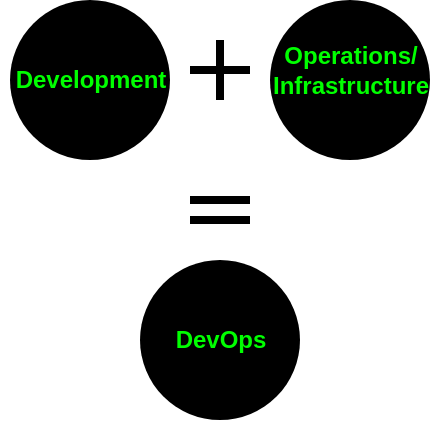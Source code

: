 <mxfile version="13.1.1" type="device"><diagram id="g7WrvKF74E2LplgCFigf" name="Page-1"><mxGraphModel dx="677" dy="331" grid="1" gridSize="10" guides="1" tooltips="1" connect="1" arrows="1" fold="1" page="1" pageScale="1" pageWidth="850" pageHeight="1100" math="0" shadow="0"><root><mxCell id="0"/><mxCell id="1" parent="0"/><mxCell id="Xo_XvwqaBluDw0RY3Ruc-4" value="" style="ellipse;whiteSpace=wrap;html=1;aspect=fixed;fillColor=#000000;strokeColor=none;fontColor=#ffffff;" vertex="1" parent="1"><mxGeometry x="220" y="260" width="80" height="80" as="geometry"/></mxCell><mxCell id="Xo_XvwqaBluDw0RY3Ruc-5" value="Development" style="text;html=1;resizable=0;autosize=1;align=center;verticalAlign=middle;points=[];rounded=0;strokeWidth=3;fontStyle=1;fontSize=12;labelBackgroundColor=none;labelBorderColor=none;fontColor=#00FF00;" vertex="1" parent="1"><mxGeometry x="215" y="290" width="90" height="20" as="geometry"/></mxCell><mxCell id="Xo_XvwqaBluDw0RY3Ruc-10" value="" style="ellipse;whiteSpace=wrap;html=1;aspect=fixed;fillColor=#000000;strokeColor=none;fontColor=#ffffff;" vertex="1" parent="1"><mxGeometry x="350" y="260" width="80" height="80" as="geometry"/></mxCell><mxCell id="Xo_XvwqaBluDw0RY3Ruc-11" value="Operations/&lt;br&gt;Infrastructure" style="text;html=1;resizable=0;autosize=1;align=center;verticalAlign=middle;points=[];rounded=0;strokeWidth=3;fontStyle=1;fontSize=12;labelBackgroundColor=none;labelBorderColor=none;fontColor=#00FF00;" vertex="1" parent="1"><mxGeometry x="345" y="280" width="90" height="30" as="geometry"/></mxCell><mxCell id="Xo_XvwqaBluDw0RY3Ruc-21" value="" style="group" vertex="1" connectable="0" parent="1"><mxGeometry x="310" y="280" width="30" height="30" as="geometry"/></mxCell><mxCell id="Xo_XvwqaBluDw0RY3Ruc-19" value="" style="endArrow=none;html=1;strokeWidth=4;fontSize=29;fontColor=#00FF00;" edge="1" parent="Xo_XvwqaBluDw0RY3Ruc-21"><mxGeometry width="50" height="50" relative="1" as="geometry"><mxPoint x="15" y="30" as="sourcePoint"/><mxPoint x="15" as="targetPoint"/></mxGeometry></mxCell><mxCell id="Xo_XvwqaBluDw0RY3Ruc-20" value="" style="endArrow=none;html=1;strokeWidth=4;fontSize=29;fontColor=#00FF00;" edge="1" parent="Xo_XvwqaBluDw0RY3Ruc-21"><mxGeometry width="50" height="50" relative="1" as="geometry"><mxPoint y="15" as="sourcePoint"/><mxPoint x="30" y="15" as="targetPoint"/></mxGeometry></mxCell><mxCell id="Xo_XvwqaBluDw0RY3Ruc-22" value="" style="ellipse;whiteSpace=wrap;html=1;aspect=fixed;fillColor=#000000;strokeColor=none;fontColor=#ffffff;" vertex="1" parent="1"><mxGeometry x="285" y="390" width="80" height="80" as="geometry"/></mxCell><mxCell id="Xo_XvwqaBluDw0RY3Ruc-23" value="DevOps" style="text;html=1;resizable=0;autosize=1;align=center;verticalAlign=middle;points=[];rounded=0;strokeWidth=3;fontStyle=1;fontSize=12;labelBackgroundColor=none;labelBorderColor=none;fontColor=#00FF00;" vertex="1" parent="1"><mxGeometry x="295" y="420" width="60" height="20" as="geometry"/></mxCell><mxCell id="Xo_XvwqaBluDw0RY3Ruc-24" value="" style="endArrow=none;html=1;strokeWidth=4;fontSize=29;fontColor=#00FF00;" edge="1" parent="1"><mxGeometry width="50" height="50" relative="1" as="geometry"><mxPoint x="310.0" y="360" as="sourcePoint"/><mxPoint x="340.0" y="360" as="targetPoint"/></mxGeometry></mxCell><mxCell id="Xo_XvwqaBluDw0RY3Ruc-25" value="" style="endArrow=none;html=1;strokeWidth=4;fontSize=29;fontColor=#00FF00;" edge="1" parent="1"><mxGeometry width="50" height="50" relative="1" as="geometry"><mxPoint x="310.0" y="370" as="sourcePoint"/><mxPoint x="340.0" y="370" as="targetPoint"/></mxGeometry></mxCell></root></mxGraphModel></diagram></mxfile>